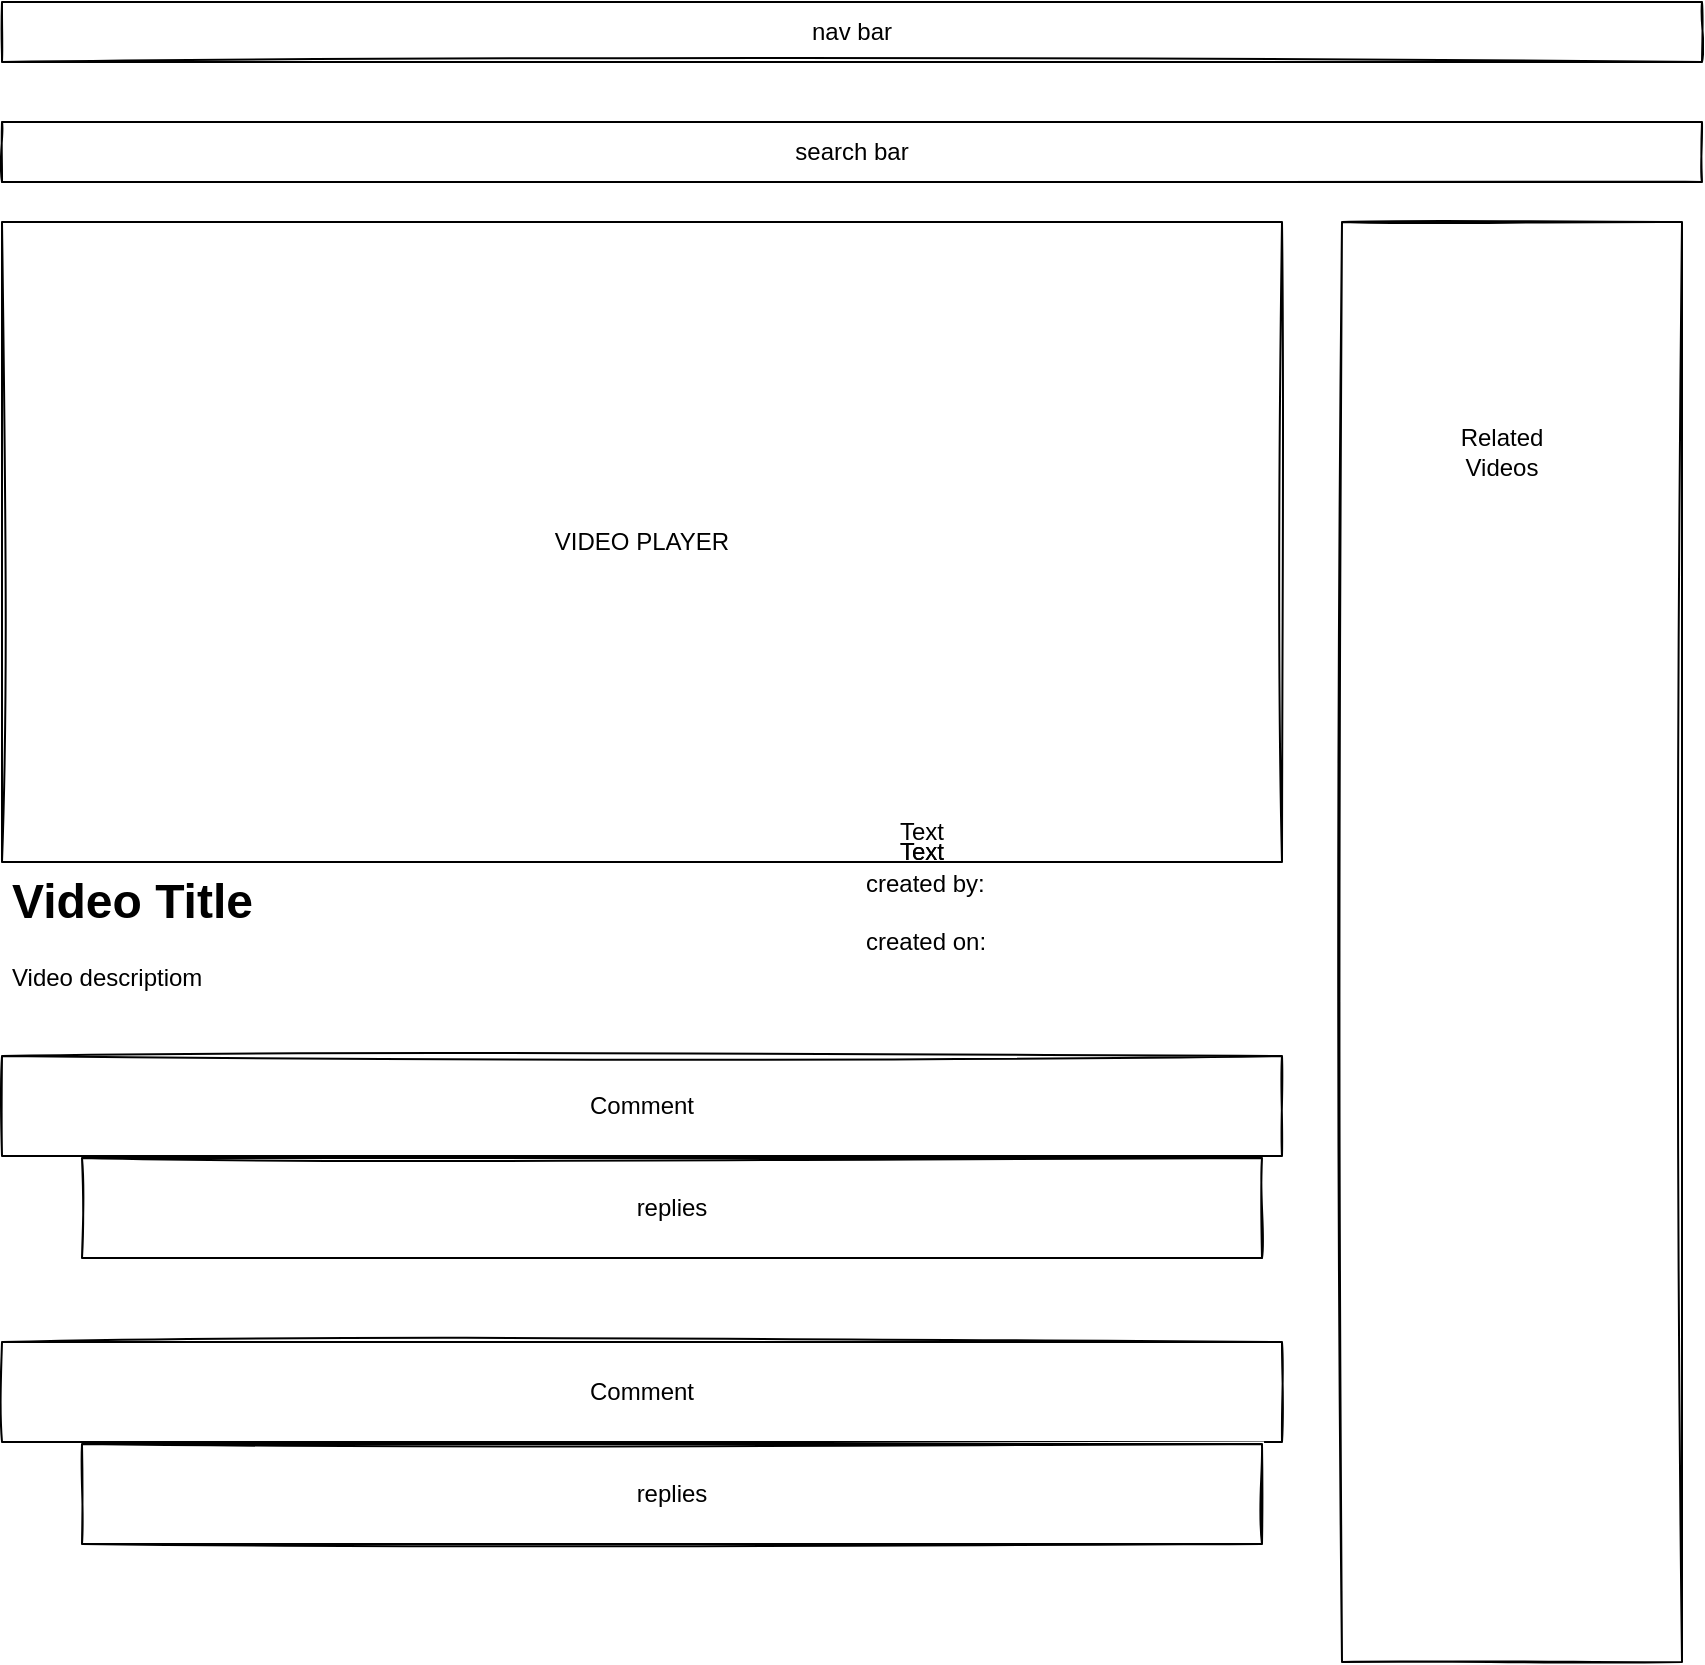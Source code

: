 <mxfile>
    <diagram id="OcVGy8T2QFqsXuOD-x_b" name="Page-1">
        <mxGraphModel dx="1184" dy="1912" grid="1" gridSize="10" guides="1" tooltips="1" connect="1" arrows="1" fold="1" page="1" pageScale="1" pageWidth="850" pageHeight="1100" math="0" shadow="0">
            <root>
                <object label="" id="0">
                    <mxCell/>
                </object>
                <mxCell id="1" parent="0"/>
                <mxCell id="2" value="search bar" style="rounded=0;whiteSpace=wrap;html=1;sketch=1;" vertex="1" parent="1">
                    <mxGeometry y="30" width="850" height="30" as="geometry"/>
                </mxCell>
                <mxCell id="3" value="" style="rounded=0;whiteSpace=wrap;html=1;sketch=1;" vertex="1" parent="1">
                    <mxGeometry y="80" width="640" height="320" as="geometry"/>
                </mxCell>
                <mxCell id="5" value="" style="rounded=0;whiteSpace=wrap;html=1;sketch=1;" vertex="1" parent="1">
                    <mxGeometry x="670" y="80" width="170" height="720" as="geometry"/>
                </mxCell>
                <mxCell id="7" value="&lt;h1&gt;Video Title&lt;/h1&gt;&lt;div&gt;Video descriptiom&lt;/div&gt;" style="text;html=1;strokeColor=none;fillColor=none;spacing=5;spacingTop=-20;whiteSpace=wrap;overflow=hidden;rounded=0;sketch=1;" vertex="1" parent="1">
                    <mxGeometry y="400" width="640" height="80" as="geometry"/>
                </mxCell>
                <mxCell id="8" value="created by:&lt;br&gt;&lt;br&gt;created on:" style="text;html=1;strokeColor=none;fillColor=none;align=left;verticalAlign=middle;whiteSpace=wrap;rounded=0;sketch=1;" vertex="1" parent="1">
                    <mxGeometry x="430" y="400" width="210" height="50" as="geometry"/>
                </mxCell>
                <mxCell id="9" value="Text" style="text;html=1;strokeColor=none;fillColor=none;align=center;verticalAlign=middle;whiteSpace=wrap;rounded=0;sketch=1;" vertex="1" parent="1">
                    <mxGeometry x="430" y="380" width="60" height="30" as="geometry"/>
                </mxCell>
                <mxCell id="10" value="VIDEO PLAYER" style="text;html=1;strokeColor=none;fillColor=none;align=center;verticalAlign=middle;whiteSpace=wrap;rounded=0;sketch=1;" vertex="1" parent="1">
                    <mxGeometry x="180" y="185" width="280" height="110" as="geometry"/>
                </mxCell>
                <mxCell id="11" value="Text" style="text;html=1;strokeColor=none;fillColor=none;align=center;verticalAlign=middle;whiteSpace=wrap;rounded=0;sketch=1;" vertex="1" parent="1">
                    <mxGeometry x="430" y="380" width="60" height="30" as="geometry"/>
                </mxCell>
                <mxCell id="12" value="Related&lt;br&gt;Videos" style="text;html=1;strokeColor=none;fillColor=none;align=center;verticalAlign=middle;whiteSpace=wrap;rounded=0;sketch=1;" vertex="1" parent="1">
                    <mxGeometry x="690" y="180" width="120" height="30" as="geometry"/>
                </mxCell>
                <mxCell id="13" value="Text" style="text;html=1;strokeColor=none;fillColor=none;align=center;verticalAlign=middle;whiteSpace=wrap;rounded=0;sketch=1;" vertex="1" parent="1">
                    <mxGeometry x="430" y="370" width="60" height="30" as="geometry"/>
                </mxCell>
                <mxCell id="14" value="nav bar" style="rounded=0;whiteSpace=wrap;html=1;sketch=1;" vertex="1" parent="1">
                    <mxGeometry y="-30" width="850" height="30" as="geometry"/>
                </mxCell>
                <mxCell id="16" value="" style="group;sketch=1;" vertex="1" connectable="0" parent="1">
                    <mxGeometry y="497" width="640" height="101" as="geometry"/>
                </mxCell>
                <mxCell id="4" value="Comment" style="rounded=0;whiteSpace=wrap;html=1;sketch=1;" vertex="1" parent="16">
                    <mxGeometry width="640" height="50" as="geometry"/>
                </mxCell>
                <mxCell id="6" value="replies" style="rounded=0;whiteSpace=wrap;html=1;sketch=1;" vertex="1" parent="16">
                    <mxGeometry x="40" y="51" width="590" height="50" as="geometry"/>
                </mxCell>
                <mxCell id="17" value="" style="group;sketch=1;" vertex="1" connectable="0" parent="1">
                    <mxGeometry y="640" width="640" height="101" as="geometry"/>
                </mxCell>
                <mxCell id="18" value="Comment" style="rounded=0;whiteSpace=wrap;html=1;sketch=1;" vertex="1" parent="17">
                    <mxGeometry width="640" height="50" as="geometry"/>
                </mxCell>
                <mxCell id="19" value="replies" style="rounded=0;whiteSpace=wrap;html=1;sketch=1;" vertex="1" parent="17">
                    <mxGeometry x="40" y="51" width="590" height="50" as="geometry"/>
                </mxCell>
            </root>
        </mxGraphModel>
    </diagram>
</mxfile>